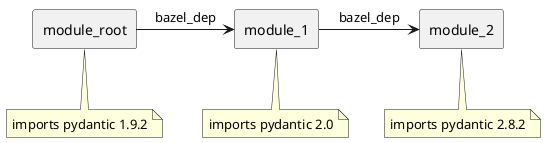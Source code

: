 @startuml
skinparam componentStyle rectangle
[module_root] as R
[module_1] as M1
[module_2] as M2

R -> M1: bazel_dep
M1 -> M2: bazel_dep

note bottom of R
imports pydantic 1.9.2
end note

note bottom of M1
imports pydantic 2.0
end note

note bottom of M2: imports pydantic 2.8.2
@enduml
